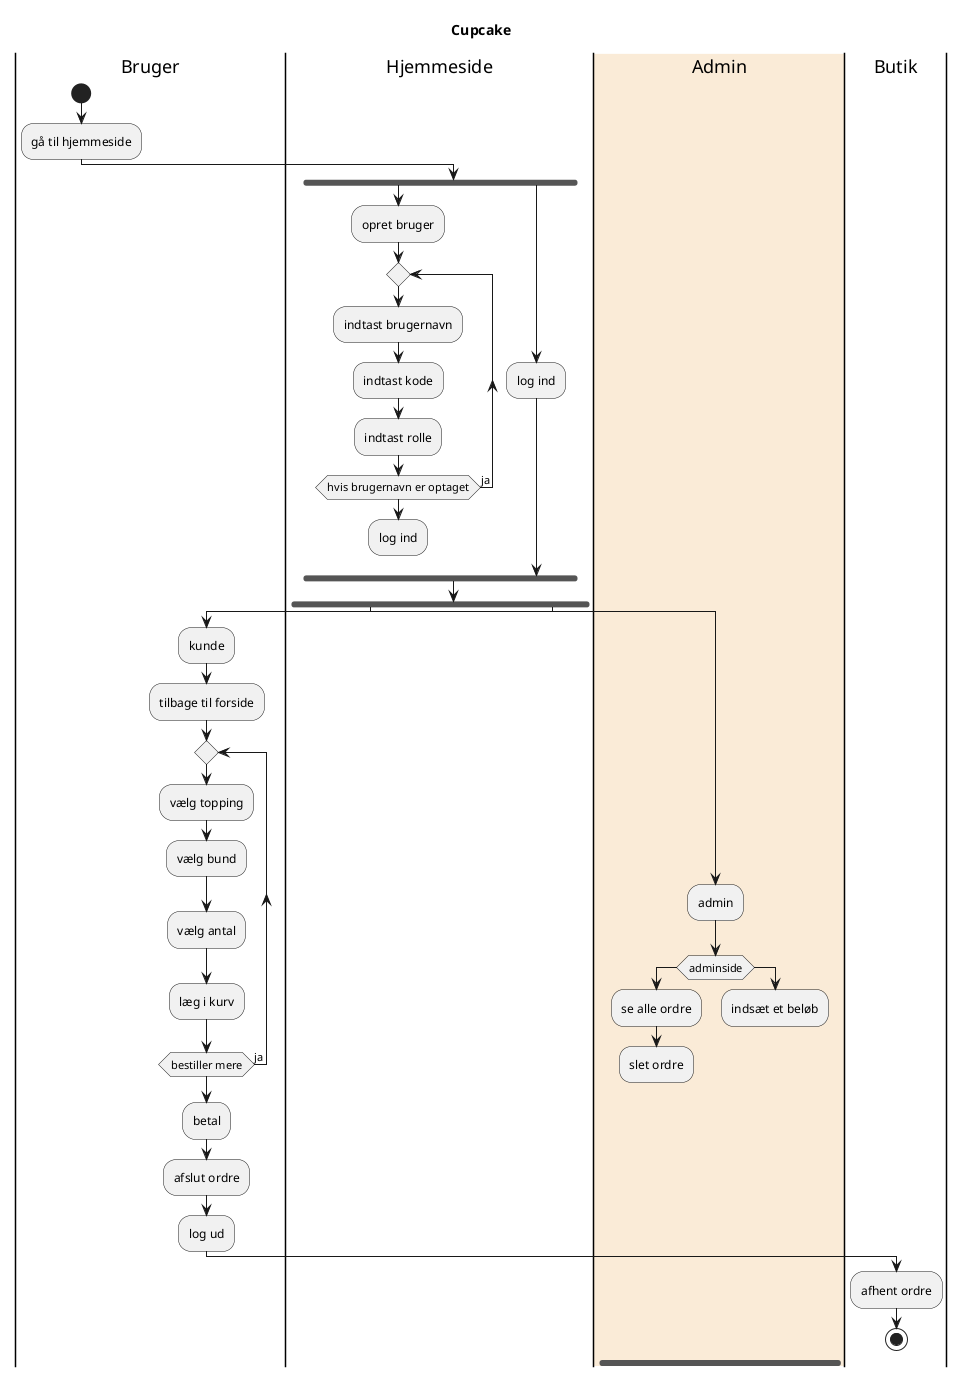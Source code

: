 @startuml
Title Cupcake
|Bruger|
start
:gå til hjemmeside;
|Hjemmeside|
fork
:opret bruger;
repeat
:indtast brugernavn;
:indtast kode;
:indtast rolle;
repeat while (hvis brugernavn er optaget) is (ja)
:log ind;
detach
fork again
:log ind;
end fork
fork
|#AntiqueWhite| Admin |
:admin;
if (adminside)
:se alle ordre;
:slet ordre;
else ()
  :indsæt et beløb;
endif
detach
fork again
|Bruger|
:kunde;
:tilbage til forside;
repeat
:vælg topping;
:vælg bund;
:vælg antal;
:læg i kurv;
repeat while (bestiller mere) is (ja)
:betal;
:afslut ordre;
:log ud;
|Butik|
:afhent ordre;
stop
@enduml

